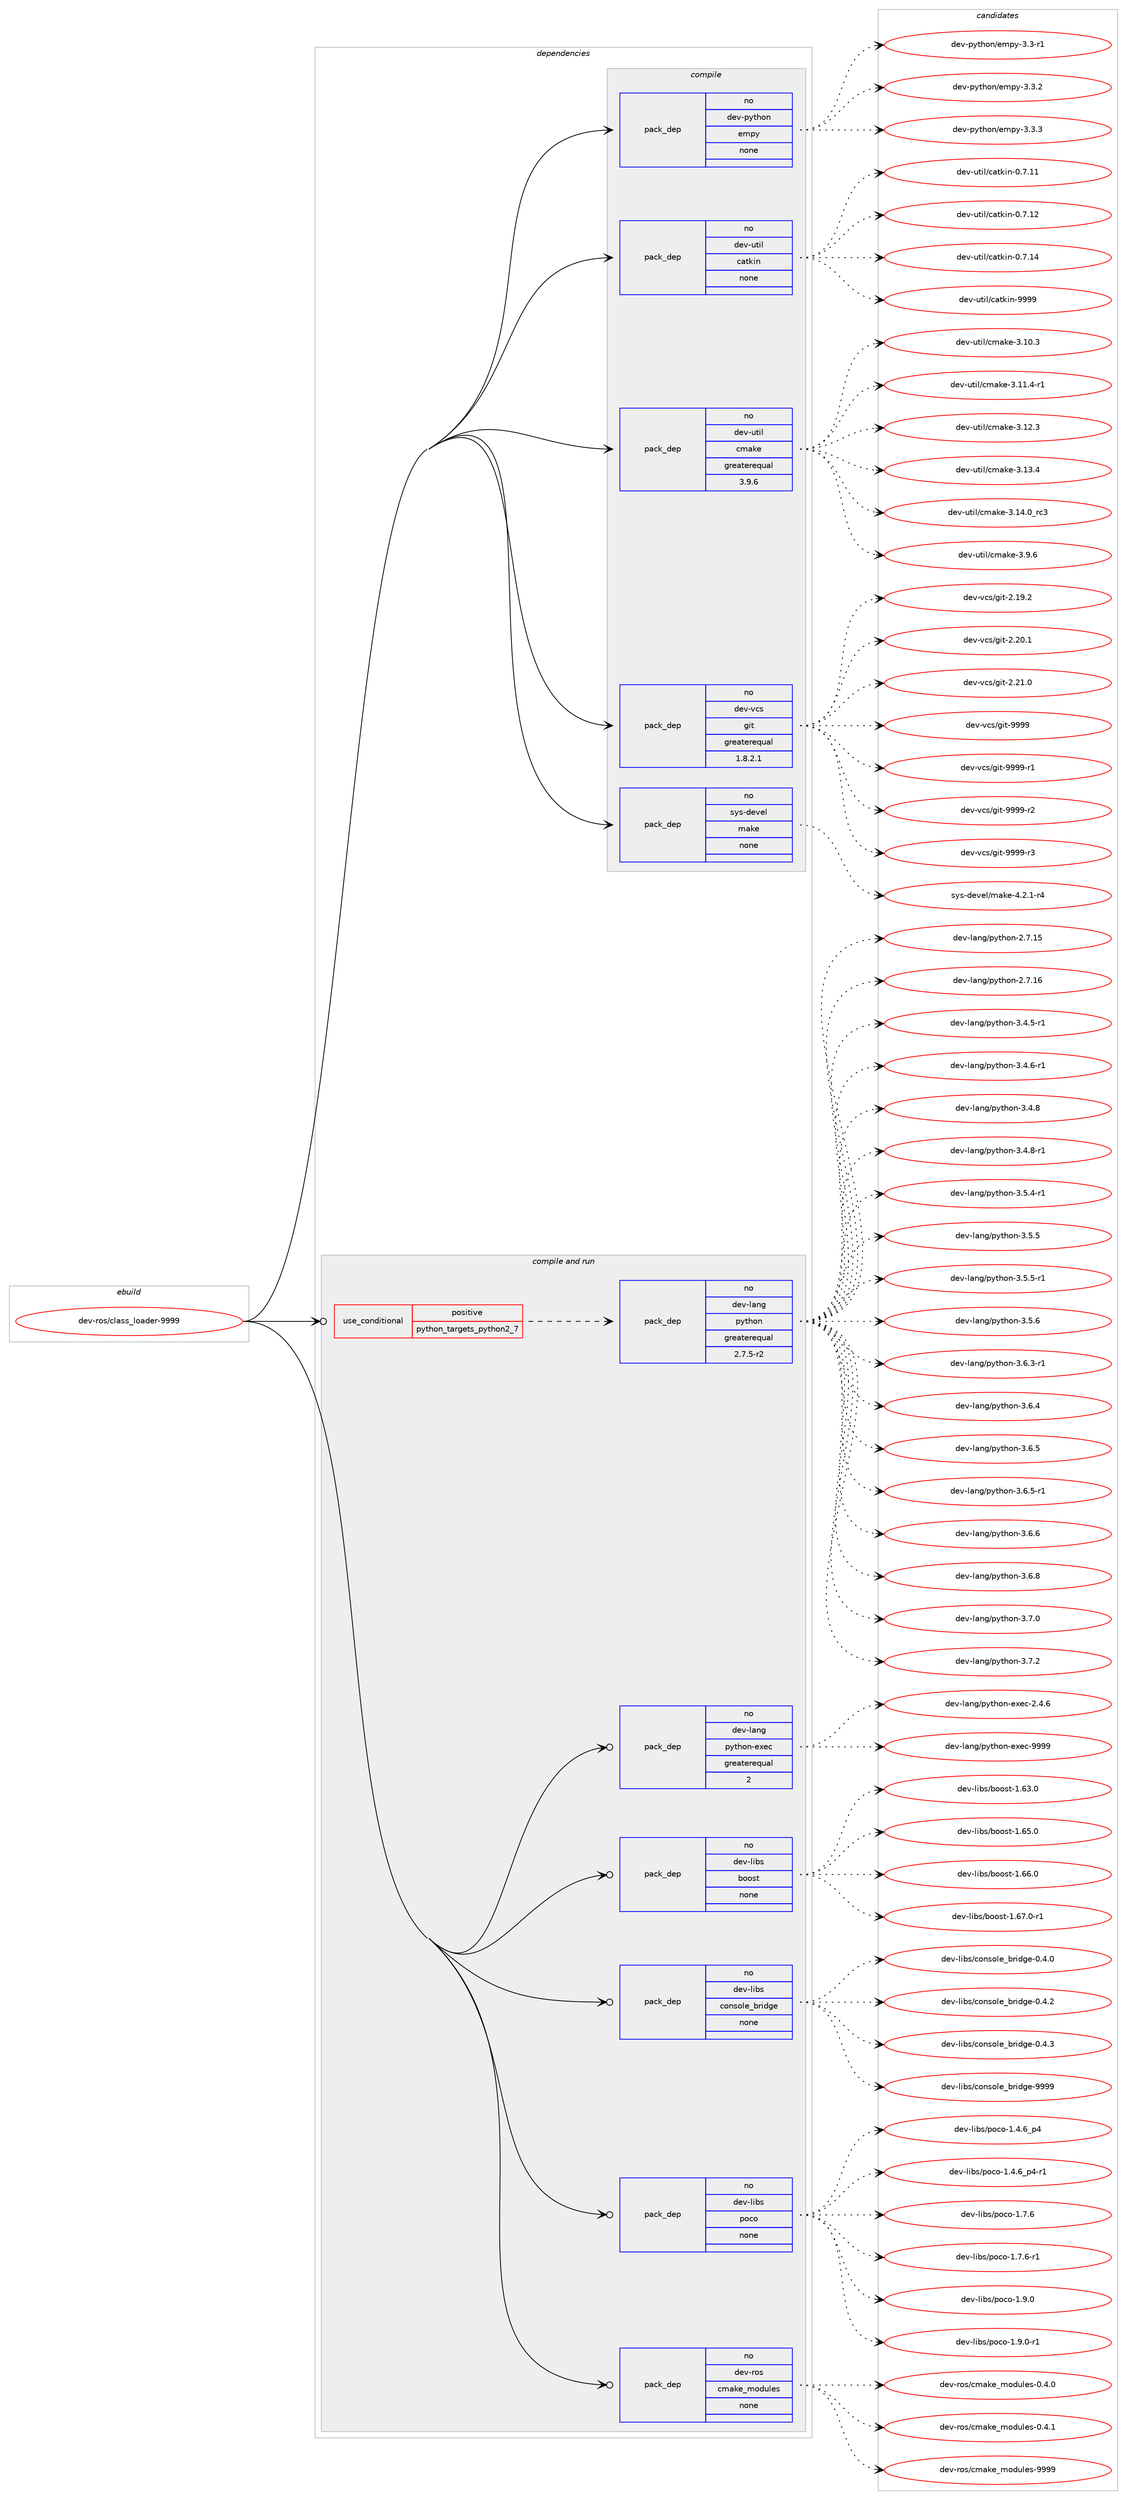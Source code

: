 digraph prolog {

# *************
# Graph options
# *************

newrank=true;
concentrate=true;
compound=true;
graph [rankdir=LR,fontname=Helvetica,fontsize=10,ranksep=1.5];#, ranksep=2.5, nodesep=0.2];
edge  [arrowhead=vee];
node  [fontname=Helvetica,fontsize=10];

# **********
# The ebuild
# **********

subgraph cluster_leftcol {
color=gray;
rank=same;
label=<<i>ebuild</i>>;
id [label="dev-ros/class_loader-9999", color=red, width=4, href="../dev-ros/class_loader-9999.svg"];
}

# ****************
# The dependencies
# ****************

subgraph cluster_midcol {
color=gray;
label=<<i>dependencies</i>>;
subgraph cluster_compile {
fillcolor="#eeeeee";
style=filled;
label=<<i>compile</i>>;
subgraph pack1041549 {
dependency1452991 [label=<<TABLE BORDER="0" CELLBORDER="1" CELLSPACING="0" CELLPADDING="4" WIDTH="220"><TR><TD ROWSPAN="6" CELLPADDING="30">pack_dep</TD></TR><TR><TD WIDTH="110">no</TD></TR><TR><TD>dev-python</TD></TR><TR><TD>empy</TD></TR><TR><TD>none</TD></TR><TR><TD></TD></TR></TABLE>>, shape=none, color=blue];
}
id:e -> dependency1452991:w [weight=20,style="solid",arrowhead="vee"];
subgraph pack1041550 {
dependency1452992 [label=<<TABLE BORDER="0" CELLBORDER="1" CELLSPACING="0" CELLPADDING="4" WIDTH="220"><TR><TD ROWSPAN="6" CELLPADDING="30">pack_dep</TD></TR><TR><TD WIDTH="110">no</TD></TR><TR><TD>dev-util</TD></TR><TR><TD>catkin</TD></TR><TR><TD>none</TD></TR><TR><TD></TD></TR></TABLE>>, shape=none, color=blue];
}
id:e -> dependency1452992:w [weight=20,style="solid",arrowhead="vee"];
subgraph pack1041551 {
dependency1452993 [label=<<TABLE BORDER="0" CELLBORDER="1" CELLSPACING="0" CELLPADDING="4" WIDTH="220"><TR><TD ROWSPAN="6" CELLPADDING="30">pack_dep</TD></TR><TR><TD WIDTH="110">no</TD></TR><TR><TD>dev-util</TD></TR><TR><TD>cmake</TD></TR><TR><TD>greaterequal</TD></TR><TR><TD>3.9.6</TD></TR></TABLE>>, shape=none, color=blue];
}
id:e -> dependency1452993:w [weight=20,style="solid",arrowhead="vee"];
subgraph pack1041552 {
dependency1452994 [label=<<TABLE BORDER="0" CELLBORDER="1" CELLSPACING="0" CELLPADDING="4" WIDTH="220"><TR><TD ROWSPAN="6" CELLPADDING="30">pack_dep</TD></TR><TR><TD WIDTH="110">no</TD></TR><TR><TD>dev-vcs</TD></TR><TR><TD>git</TD></TR><TR><TD>greaterequal</TD></TR><TR><TD>1.8.2.1</TD></TR></TABLE>>, shape=none, color=blue];
}
id:e -> dependency1452994:w [weight=20,style="solid",arrowhead="vee"];
subgraph pack1041553 {
dependency1452995 [label=<<TABLE BORDER="0" CELLBORDER="1" CELLSPACING="0" CELLPADDING="4" WIDTH="220"><TR><TD ROWSPAN="6" CELLPADDING="30">pack_dep</TD></TR><TR><TD WIDTH="110">no</TD></TR><TR><TD>sys-devel</TD></TR><TR><TD>make</TD></TR><TR><TD>none</TD></TR><TR><TD></TD></TR></TABLE>>, shape=none, color=blue];
}
id:e -> dependency1452995:w [weight=20,style="solid",arrowhead="vee"];
}
subgraph cluster_compileandrun {
fillcolor="#eeeeee";
style=filled;
label=<<i>compile and run</i>>;
subgraph cond388052 {
dependency1452996 [label=<<TABLE BORDER="0" CELLBORDER="1" CELLSPACING="0" CELLPADDING="4"><TR><TD ROWSPAN="3" CELLPADDING="10">use_conditional</TD></TR><TR><TD>positive</TD></TR><TR><TD>python_targets_python2_7</TD></TR></TABLE>>, shape=none, color=red];
subgraph pack1041554 {
dependency1452997 [label=<<TABLE BORDER="0" CELLBORDER="1" CELLSPACING="0" CELLPADDING="4" WIDTH="220"><TR><TD ROWSPAN="6" CELLPADDING="30">pack_dep</TD></TR><TR><TD WIDTH="110">no</TD></TR><TR><TD>dev-lang</TD></TR><TR><TD>python</TD></TR><TR><TD>greaterequal</TD></TR><TR><TD>2.7.5-r2</TD></TR></TABLE>>, shape=none, color=blue];
}
dependency1452996:e -> dependency1452997:w [weight=20,style="dashed",arrowhead="vee"];
}
id:e -> dependency1452996:w [weight=20,style="solid",arrowhead="odotvee"];
subgraph pack1041555 {
dependency1452998 [label=<<TABLE BORDER="0" CELLBORDER="1" CELLSPACING="0" CELLPADDING="4" WIDTH="220"><TR><TD ROWSPAN="6" CELLPADDING="30">pack_dep</TD></TR><TR><TD WIDTH="110">no</TD></TR><TR><TD>dev-lang</TD></TR><TR><TD>python-exec</TD></TR><TR><TD>greaterequal</TD></TR><TR><TD>2</TD></TR></TABLE>>, shape=none, color=blue];
}
id:e -> dependency1452998:w [weight=20,style="solid",arrowhead="odotvee"];
subgraph pack1041556 {
dependency1452999 [label=<<TABLE BORDER="0" CELLBORDER="1" CELLSPACING="0" CELLPADDING="4" WIDTH="220"><TR><TD ROWSPAN="6" CELLPADDING="30">pack_dep</TD></TR><TR><TD WIDTH="110">no</TD></TR><TR><TD>dev-libs</TD></TR><TR><TD>boost</TD></TR><TR><TD>none</TD></TR><TR><TD></TD></TR></TABLE>>, shape=none, color=blue];
}
id:e -> dependency1452999:w [weight=20,style="solid",arrowhead="odotvee"];
subgraph pack1041557 {
dependency1453000 [label=<<TABLE BORDER="0" CELLBORDER="1" CELLSPACING="0" CELLPADDING="4" WIDTH="220"><TR><TD ROWSPAN="6" CELLPADDING="30">pack_dep</TD></TR><TR><TD WIDTH="110">no</TD></TR><TR><TD>dev-libs</TD></TR><TR><TD>console_bridge</TD></TR><TR><TD>none</TD></TR><TR><TD></TD></TR></TABLE>>, shape=none, color=blue];
}
id:e -> dependency1453000:w [weight=20,style="solid",arrowhead="odotvee"];
subgraph pack1041558 {
dependency1453001 [label=<<TABLE BORDER="0" CELLBORDER="1" CELLSPACING="0" CELLPADDING="4" WIDTH="220"><TR><TD ROWSPAN="6" CELLPADDING="30">pack_dep</TD></TR><TR><TD WIDTH="110">no</TD></TR><TR><TD>dev-libs</TD></TR><TR><TD>poco</TD></TR><TR><TD>none</TD></TR><TR><TD></TD></TR></TABLE>>, shape=none, color=blue];
}
id:e -> dependency1453001:w [weight=20,style="solid",arrowhead="odotvee"];
subgraph pack1041559 {
dependency1453002 [label=<<TABLE BORDER="0" CELLBORDER="1" CELLSPACING="0" CELLPADDING="4" WIDTH="220"><TR><TD ROWSPAN="6" CELLPADDING="30">pack_dep</TD></TR><TR><TD WIDTH="110">no</TD></TR><TR><TD>dev-ros</TD></TR><TR><TD>cmake_modules</TD></TR><TR><TD>none</TD></TR><TR><TD></TD></TR></TABLE>>, shape=none, color=blue];
}
id:e -> dependency1453002:w [weight=20,style="solid",arrowhead="odotvee"];
}
subgraph cluster_run {
fillcolor="#eeeeee";
style=filled;
label=<<i>run</i>>;
}
}

# **************
# The candidates
# **************

subgraph cluster_choices {
rank=same;
color=gray;
label=<<i>candidates</i>>;

subgraph choice1041549 {
color=black;
nodesep=1;
choice1001011184511212111610411111047101109112121455146514511449 [label="dev-python/empy-3.3-r1", color=red, width=4,href="../dev-python/empy-3.3-r1.svg"];
choice1001011184511212111610411111047101109112121455146514650 [label="dev-python/empy-3.3.2", color=red, width=4,href="../dev-python/empy-3.3.2.svg"];
choice1001011184511212111610411111047101109112121455146514651 [label="dev-python/empy-3.3.3", color=red, width=4,href="../dev-python/empy-3.3.3.svg"];
dependency1452991:e -> choice1001011184511212111610411111047101109112121455146514511449:w [style=dotted,weight="100"];
dependency1452991:e -> choice1001011184511212111610411111047101109112121455146514650:w [style=dotted,weight="100"];
dependency1452991:e -> choice1001011184511212111610411111047101109112121455146514651:w [style=dotted,weight="100"];
}
subgraph choice1041550 {
color=black;
nodesep=1;
choice1001011184511711610510847999711610710511045484655464949 [label="dev-util/catkin-0.7.11", color=red, width=4,href="../dev-util/catkin-0.7.11.svg"];
choice1001011184511711610510847999711610710511045484655464950 [label="dev-util/catkin-0.7.12", color=red, width=4,href="../dev-util/catkin-0.7.12.svg"];
choice1001011184511711610510847999711610710511045484655464952 [label="dev-util/catkin-0.7.14", color=red, width=4,href="../dev-util/catkin-0.7.14.svg"];
choice100101118451171161051084799971161071051104557575757 [label="dev-util/catkin-9999", color=red, width=4,href="../dev-util/catkin-9999.svg"];
dependency1452992:e -> choice1001011184511711610510847999711610710511045484655464949:w [style=dotted,weight="100"];
dependency1452992:e -> choice1001011184511711610510847999711610710511045484655464950:w [style=dotted,weight="100"];
dependency1452992:e -> choice1001011184511711610510847999711610710511045484655464952:w [style=dotted,weight="100"];
dependency1452992:e -> choice100101118451171161051084799971161071051104557575757:w [style=dotted,weight="100"];
}
subgraph choice1041551 {
color=black;
nodesep=1;
choice1001011184511711610510847991099710710145514649484651 [label="dev-util/cmake-3.10.3", color=red, width=4,href="../dev-util/cmake-3.10.3.svg"];
choice10010111845117116105108479910997107101455146494946524511449 [label="dev-util/cmake-3.11.4-r1", color=red, width=4,href="../dev-util/cmake-3.11.4-r1.svg"];
choice1001011184511711610510847991099710710145514649504651 [label="dev-util/cmake-3.12.3", color=red, width=4,href="../dev-util/cmake-3.12.3.svg"];
choice1001011184511711610510847991099710710145514649514652 [label="dev-util/cmake-3.13.4", color=red, width=4,href="../dev-util/cmake-3.13.4.svg"];
choice1001011184511711610510847991099710710145514649524648951149951 [label="dev-util/cmake-3.14.0_rc3", color=red, width=4,href="../dev-util/cmake-3.14.0_rc3.svg"];
choice10010111845117116105108479910997107101455146574654 [label="dev-util/cmake-3.9.6", color=red, width=4,href="../dev-util/cmake-3.9.6.svg"];
dependency1452993:e -> choice1001011184511711610510847991099710710145514649484651:w [style=dotted,weight="100"];
dependency1452993:e -> choice10010111845117116105108479910997107101455146494946524511449:w [style=dotted,weight="100"];
dependency1452993:e -> choice1001011184511711610510847991099710710145514649504651:w [style=dotted,weight="100"];
dependency1452993:e -> choice1001011184511711610510847991099710710145514649514652:w [style=dotted,weight="100"];
dependency1452993:e -> choice1001011184511711610510847991099710710145514649524648951149951:w [style=dotted,weight="100"];
dependency1452993:e -> choice10010111845117116105108479910997107101455146574654:w [style=dotted,weight="100"];
}
subgraph choice1041552 {
color=black;
nodesep=1;
choice10010111845118991154710310511645504649574650 [label="dev-vcs/git-2.19.2", color=red, width=4,href="../dev-vcs/git-2.19.2.svg"];
choice10010111845118991154710310511645504650484649 [label="dev-vcs/git-2.20.1", color=red, width=4,href="../dev-vcs/git-2.20.1.svg"];
choice10010111845118991154710310511645504650494648 [label="dev-vcs/git-2.21.0", color=red, width=4,href="../dev-vcs/git-2.21.0.svg"];
choice1001011184511899115471031051164557575757 [label="dev-vcs/git-9999", color=red, width=4,href="../dev-vcs/git-9999.svg"];
choice10010111845118991154710310511645575757574511449 [label="dev-vcs/git-9999-r1", color=red, width=4,href="../dev-vcs/git-9999-r1.svg"];
choice10010111845118991154710310511645575757574511450 [label="dev-vcs/git-9999-r2", color=red, width=4,href="../dev-vcs/git-9999-r2.svg"];
choice10010111845118991154710310511645575757574511451 [label="dev-vcs/git-9999-r3", color=red, width=4,href="../dev-vcs/git-9999-r3.svg"];
dependency1452994:e -> choice10010111845118991154710310511645504649574650:w [style=dotted,weight="100"];
dependency1452994:e -> choice10010111845118991154710310511645504650484649:w [style=dotted,weight="100"];
dependency1452994:e -> choice10010111845118991154710310511645504650494648:w [style=dotted,weight="100"];
dependency1452994:e -> choice1001011184511899115471031051164557575757:w [style=dotted,weight="100"];
dependency1452994:e -> choice10010111845118991154710310511645575757574511449:w [style=dotted,weight="100"];
dependency1452994:e -> choice10010111845118991154710310511645575757574511450:w [style=dotted,weight="100"];
dependency1452994:e -> choice10010111845118991154710310511645575757574511451:w [style=dotted,weight="100"];
}
subgraph choice1041553 {
color=black;
nodesep=1;
choice1151211154510010111810110847109971071014552465046494511452 [label="sys-devel/make-4.2.1-r4", color=red, width=4,href="../sys-devel/make-4.2.1-r4.svg"];
dependency1452995:e -> choice1151211154510010111810110847109971071014552465046494511452:w [style=dotted,weight="100"];
}
subgraph choice1041554 {
color=black;
nodesep=1;
choice10010111845108971101034711212111610411111045504655464953 [label="dev-lang/python-2.7.15", color=red, width=4,href="../dev-lang/python-2.7.15.svg"];
choice10010111845108971101034711212111610411111045504655464954 [label="dev-lang/python-2.7.16", color=red, width=4,href="../dev-lang/python-2.7.16.svg"];
choice1001011184510897110103471121211161041111104551465246534511449 [label="dev-lang/python-3.4.5-r1", color=red, width=4,href="../dev-lang/python-3.4.5-r1.svg"];
choice1001011184510897110103471121211161041111104551465246544511449 [label="dev-lang/python-3.4.6-r1", color=red, width=4,href="../dev-lang/python-3.4.6-r1.svg"];
choice100101118451089711010347112121116104111110455146524656 [label="dev-lang/python-3.4.8", color=red, width=4,href="../dev-lang/python-3.4.8.svg"];
choice1001011184510897110103471121211161041111104551465246564511449 [label="dev-lang/python-3.4.8-r1", color=red, width=4,href="../dev-lang/python-3.4.8-r1.svg"];
choice1001011184510897110103471121211161041111104551465346524511449 [label="dev-lang/python-3.5.4-r1", color=red, width=4,href="../dev-lang/python-3.5.4-r1.svg"];
choice100101118451089711010347112121116104111110455146534653 [label="dev-lang/python-3.5.5", color=red, width=4,href="../dev-lang/python-3.5.5.svg"];
choice1001011184510897110103471121211161041111104551465346534511449 [label="dev-lang/python-3.5.5-r1", color=red, width=4,href="../dev-lang/python-3.5.5-r1.svg"];
choice100101118451089711010347112121116104111110455146534654 [label="dev-lang/python-3.5.6", color=red, width=4,href="../dev-lang/python-3.5.6.svg"];
choice1001011184510897110103471121211161041111104551465446514511449 [label="dev-lang/python-3.6.3-r1", color=red, width=4,href="../dev-lang/python-3.6.3-r1.svg"];
choice100101118451089711010347112121116104111110455146544652 [label="dev-lang/python-3.6.4", color=red, width=4,href="../dev-lang/python-3.6.4.svg"];
choice100101118451089711010347112121116104111110455146544653 [label="dev-lang/python-3.6.5", color=red, width=4,href="../dev-lang/python-3.6.5.svg"];
choice1001011184510897110103471121211161041111104551465446534511449 [label="dev-lang/python-3.6.5-r1", color=red, width=4,href="../dev-lang/python-3.6.5-r1.svg"];
choice100101118451089711010347112121116104111110455146544654 [label="dev-lang/python-3.6.6", color=red, width=4,href="../dev-lang/python-3.6.6.svg"];
choice100101118451089711010347112121116104111110455146544656 [label="dev-lang/python-3.6.8", color=red, width=4,href="../dev-lang/python-3.6.8.svg"];
choice100101118451089711010347112121116104111110455146554648 [label="dev-lang/python-3.7.0", color=red, width=4,href="../dev-lang/python-3.7.0.svg"];
choice100101118451089711010347112121116104111110455146554650 [label="dev-lang/python-3.7.2", color=red, width=4,href="../dev-lang/python-3.7.2.svg"];
dependency1452997:e -> choice10010111845108971101034711212111610411111045504655464953:w [style=dotted,weight="100"];
dependency1452997:e -> choice10010111845108971101034711212111610411111045504655464954:w [style=dotted,weight="100"];
dependency1452997:e -> choice1001011184510897110103471121211161041111104551465246534511449:w [style=dotted,weight="100"];
dependency1452997:e -> choice1001011184510897110103471121211161041111104551465246544511449:w [style=dotted,weight="100"];
dependency1452997:e -> choice100101118451089711010347112121116104111110455146524656:w [style=dotted,weight="100"];
dependency1452997:e -> choice1001011184510897110103471121211161041111104551465246564511449:w [style=dotted,weight="100"];
dependency1452997:e -> choice1001011184510897110103471121211161041111104551465346524511449:w [style=dotted,weight="100"];
dependency1452997:e -> choice100101118451089711010347112121116104111110455146534653:w [style=dotted,weight="100"];
dependency1452997:e -> choice1001011184510897110103471121211161041111104551465346534511449:w [style=dotted,weight="100"];
dependency1452997:e -> choice100101118451089711010347112121116104111110455146534654:w [style=dotted,weight="100"];
dependency1452997:e -> choice1001011184510897110103471121211161041111104551465446514511449:w [style=dotted,weight="100"];
dependency1452997:e -> choice100101118451089711010347112121116104111110455146544652:w [style=dotted,weight="100"];
dependency1452997:e -> choice100101118451089711010347112121116104111110455146544653:w [style=dotted,weight="100"];
dependency1452997:e -> choice1001011184510897110103471121211161041111104551465446534511449:w [style=dotted,weight="100"];
dependency1452997:e -> choice100101118451089711010347112121116104111110455146544654:w [style=dotted,weight="100"];
dependency1452997:e -> choice100101118451089711010347112121116104111110455146544656:w [style=dotted,weight="100"];
dependency1452997:e -> choice100101118451089711010347112121116104111110455146554648:w [style=dotted,weight="100"];
dependency1452997:e -> choice100101118451089711010347112121116104111110455146554650:w [style=dotted,weight="100"];
}
subgraph choice1041555 {
color=black;
nodesep=1;
choice1001011184510897110103471121211161041111104510112010199455046524654 [label="dev-lang/python-exec-2.4.6", color=red, width=4,href="../dev-lang/python-exec-2.4.6.svg"];
choice10010111845108971101034711212111610411111045101120101994557575757 [label="dev-lang/python-exec-9999", color=red, width=4,href="../dev-lang/python-exec-9999.svg"];
dependency1452998:e -> choice1001011184510897110103471121211161041111104510112010199455046524654:w [style=dotted,weight="100"];
dependency1452998:e -> choice10010111845108971101034711212111610411111045101120101994557575757:w [style=dotted,weight="100"];
}
subgraph choice1041556 {
color=black;
nodesep=1;
choice1001011184510810598115479811111111511645494654514648 [label="dev-libs/boost-1.63.0", color=red, width=4,href="../dev-libs/boost-1.63.0.svg"];
choice1001011184510810598115479811111111511645494654534648 [label="dev-libs/boost-1.65.0", color=red, width=4,href="../dev-libs/boost-1.65.0.svg"];
choice1001011184510810598115479811111111511645494654544648 [label="dev-libs/boost-1.66.0", color=red, width=4,href="../dev-libs/boost-1.66.0.svg"];
choice10010111845108105981154798111111115116454946545546484511449 [label="dev-libs/boost-1.67.0-r1", color=red, width=4,href="../dev-libs/boost-1.67.0-r1.svg"];
dependency1452999:e -> choice1001011184510810598115479811111111511645494654514648:w [style=dotted,weight="100"];
dependency1452999:e -> choice1001011184510810598115479811111111511645494654534648:w [style=dotted,weight="100"];
dependency1452999:e -> choice1001011184510810598115479811111111511645494654544648:w [style=dotted,weight="100"];
dependency1452999:e -> choice10010111845108105981154798111111115116454946545546484511449:w [style=dotted,weight="100"];
}
subgraph choice1041557 {
color=black;
nodesep=1;
choice100101118451081059811547991111101151111081019598114105100103101454846524648 [label="dev-libs/console_bridge-0.4.0", color=red, width=4,href="../dev-libs/console_bridge-0.4.0.svg"];
choice100101118451081059811547991111101151111081019598114105100103101454846524650 [label="dev-libs/console_bridge-0.4.2", color=red, width=4,href="../dev-libs/console_bridge-0.4.2.svg"];
choice100101118451081059811547991111101151111081019598114105100103101454846524651 [label="dev-libs/console_bridge-0.4.3", color=red, width=4,href="../dev-libs/console_bridge-0.4.3.svg"];
choice1001011184510810598115479911111011511110810195981141051001031014557575757 [label="dev-libs/console_bridge-9999", color=red, width=4,href="../dev-libs/console_bridge-9999.svg"];
dependency1453000:e -> choice100101118451081059811547991111101151111081019598114105100103101454846524648:w [style=dotted,weight="100"];
dependency1453000:e -> choice100101118451081059811547991111101151111081019598114105100103101454846524650:w [style=dotted,weight="100"];
dependency1453000:e -> choice100101118451081059811547991111101151111081019598114105100103101454846524651:w [style=dotted,weight="100"];
dependency1453000:e -> choice1001011184510810598115479911111011511110810195981141051001031014557575757:w [style=dotted,weight="100"];
}
subgraph choice1041558 {
color=black;
nodesep=1;
choice100101118451081059811547112111991114549465246549511252 [label="dev-libs/poco-1.4.6_p4", color=red, width=4,href="../dev-libs/poco-1.4.6_p4.svg"];
choice1001011184510810598115471121119911145494652465495112524511449 [label="dev-libs/poco-1.4.6_p4-r1", color=red, width=4,href="../dev-libs/poco-1.4.6_p4-r1.svg"];
choice10010111845108105981154711211199111454946554654 [label="dev-libs/poco-1.7.6", color=red, width=4,href="../dev-libs/poco-1.7.6.svg"];
choice100101118451081059811547112111991114549465546544511449 [label="dev-libs/poco-1.7.6-r1", color=red, width=4,href="../dev-libs/poco-1.7.6-r1.svg"];
choice10010111845108105981154711211199111454946574648 [label="dev-libs/poco-1.9.0", color=red, width=4,href="../dev-libs/poco-1.9.0.svg"];
choice100101118451081059811547112111991114549465746484511449 [label="dev-libs/poco-1.9.0-r1", color=red, width=4,href="../dev-libs/poco-1.9.0-r1.svg"];
dependency1453001:e -> choice100101118451081059811547112111991114549465246549511252:w [style=dotted,weight="100"];
dependency1453001:e -> choice1001011184510810598115471121119911145494652465495112524511449:w [style=dotted,weight="100"];
dependency1453001:e -> choice10010111845108105981154711211199111454946554654:w [style=dotted,weight="100"];
dependency1453001:e -> choice100101118451081059811547112111991114549465546544511449:w [style=dotted,weight="100"];
dependency1453001:e -> choice10010111845108105981154711211199111454946574648:w [style=dotted,weight="100"];
dependency1453001:e -> choice100101118451081059811547112111991114549465746484511449:w [style=dotted,weight="100"];
}
subgraph choice1041559 {
color=black;
nodesep=1;
choice1001011184511411111547991099710710195109111100117108101115454846524648 [label="dev-ros/cmake_modules-0.4.0", color=red, width=4,href="../dev-ros/cmake_modules-0.4.0.svg"];
choice1001011184511411111547991099710710195109111100117108101115454846524649 [label="dev-ros/cmake_modules-0.4.1", color=red, width=4,href="../dev-ros/cmake_modules-0.4.1.svg"];
choice10010111845114111115479910997107101951091111001171081011154557575757 [label="dev-ros/cmake_modules-9999", color=red, width=4,href="../dev-ros/cmake_modules-9999.svg"];
dependency1453002:e -> choice1001011184511411111547991099710710195109111100117108101115454846524648:w [style=dotted,weight="100"];
dependency1453002:e -> choice1001011184511411111547991099710710195109111100117108101115454846524649:w [style=dotted,weight="100"];
dependency1453002:e -> choice10010111845114111115479910997107101951091111001171081011154557575757:w [style=dotted,weight="100"];
}
}

}
